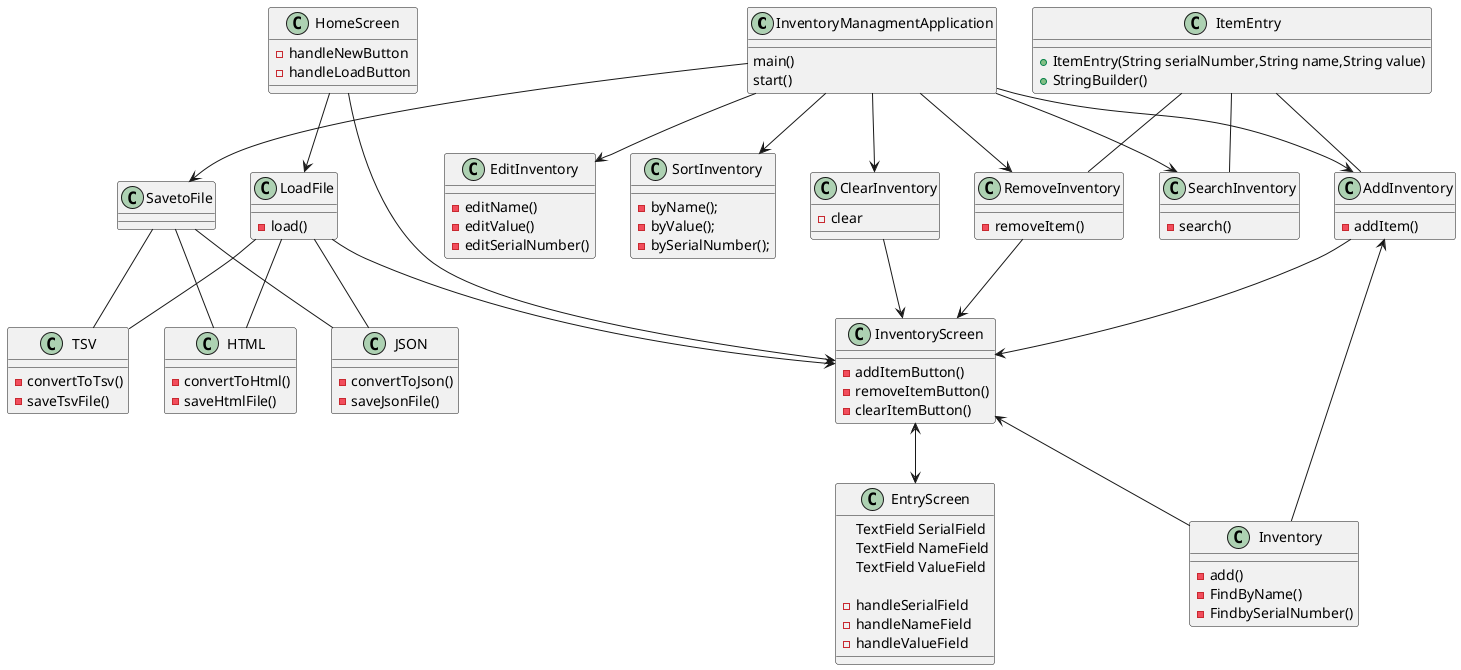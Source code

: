 @startuml
'https://plantuml.com/class-diagram
class InventoryManagmentApplication{
    main()
    start()
}

class ItemEntry{
      +ItemEntry(String serialNumber,String name,String value)
      +StringBuilder()
}

class Inventory{
      -add()
      -FindByName()
      -FindbySerialNumber()
}

class AddInventory{
    -addItem()
}

class RemoveInventory{
    -removeItem()
}

class ClearInventory{
    -clear
}

class EditInventory{
    -editName()
    -editValue()
    -editSerialNumber()
}

class SortInventory{
    -byName();
    -byValue();
    -bySerialNumber();
}

class SearchInventory{
    -search()
}

class TSV{
    -convertToTsv()
    -saveTsvFile()
}

class HTML{
    -convertToHtml()
    -saveHtmlFile()
}

class JSON{
    -convertToJson()
    -saveJsonFile()
}

class LoadFile{
    -load()
}

class HomeScreen{
    -handleNewButton
    -handleLoadButton
}

class InventoryScreen{
 -addItemButton()
 -removeItemButton()
 -clearItemButton()
}

class EntryScreen{
    TextField SerialField
    TextField NameField
    TextField ValueField

    -handleSerialField
    -handleNameField
    -handleValueField
}

InventoryManagmentApplication --> AddInventory
InventoryManagmentApplication --> RemoveInventory
InventoryManagmentApplication --> ClearInventory
InventoryManagmentApplication --> EditInventory
InventoryManagmentApplication --> SortInventory
InventoryManagmentApplication --> SearchInventory
InventoryManagmentApplication --> SavetoFile
Inventory --> AddInventory
SavetoFile -- TSV
SavetoFile -- HTML
SavetoFile -- JSON
LoadFile -- TSV
LoadFile -- HTML
LoadFile -- JSON
ItemEntry -- AddInventory
ItemEntry -- RemoveInventory
ItemEntry -- SearchInventory

HomeScreen -->LoadFile
HomeScreen --> InventoryScreen
LoadFile --> InventoryScreen
InventoryScreen <-- Inventory
InventoryScreen <--> EntryScreen
AddInventory --> InventoryScreen
RemoveInventory --> InventoryScreen
ClearInventory --> InventoryScreen


@enduml